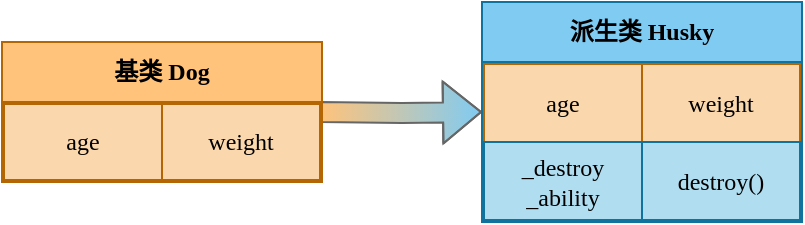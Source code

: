 <mxfile version="22.1.21" type="device">
  <diagram name="Page-1" id="wdSgTUb1SyZ1GlpzT58f">
    <mxGraphModel dx="674" dy="463" grid="1" gridSize="10" guides="1" tooltips="1" connect="1" arrows="1" fold="1" page="1" pageScale="1" pageWidth="850" pageHeight="1100" math="0" shadow="0">
      <root>
        <mxCell id="0" />
        <mxCell id="1" parent="0" />
        <mxCell id="lN2HOLTWqLaLnE7HK2G7-11" style="edgeStyle=orthogonalEdgeStyle;rounded=0;orthogonalLoop=1;jettySize=auto;html=1;shape=flexArrow;strokeColor=#666666;fillColor=#FFC37B;gradientColor=#80CBF2;gradientDirection=east;" parent="1" target="lN2HOLTWqLaLnE7HK2G7-3" edge="1">
          <mxGeometry relative="1" as="geometry">
            <mxPoint x="379" y="295" as="sourcePoint" />
            <mxPoint x="459" y="295" as="targetPoint" />
          </mxGeometry>
        </mxCell>
        <mxCell id="lN2HOLTWqLaLnE7HK2G7-1" value="&lt;font face=&quot;consolas&quot;&gt;基类 Dog&lt;/font&gt;" style="swimlane;whiteSpace=wrap;html=1;startSize=30;fillColor=#FFC37B;strokeColor=#b46504;" parent="1" vertex="1">
          <mxGeometry x="220" y="260" width="160" height="70" as="geometry">
            <mxRectangle x="220" y="260" width="90" height="30" as="alternateBounds" />
          </mxGeometry>
        </mxCell>
        <mxCell id="lN2HOLTWqLaLnE7HK2G7-2" value="&lt;font face=&quot;consolas&quot;&gt;age&lt;/font&gt;" style="rounded=0;whiteSpace=wrap;html=1;fillColor=#fad7ac;strokeColor=#b46504;" parent="lN2HOLTWqLaLnE7HK2G7-1" vertex="1">
          <mxGeometry x="1" y="31" width="79" height="38" as="geometry" />
        </mxCell>
        <mxCell id="lN2HOLTWqLaLnE7HK2G7-5" value="&lt;font face=&quot;consolas&quot;&gt;weight&lt;/font&gt;" style="rounded=0;whiteSpace=wrap;html=1;fillColor=#fad7ac;strokeColor=#b46504;" parent="lN2HOLTWqLaLnE7HK2G7-1" vertex="1">
          <mxGeometry x="80" y="31" width="79" height="38" as="geometry" />
        </mxCell>
        <mxCell id="lN2HOLTWqLaLnE7HK2G7-3" value="&lt;font face=&quot;consolas&quot;&gt;派生类 Husky&lt;/font&gt;" style="swimlane;whiteSpace=wrap;html=1;startSize=30;fillColor=#80CBF2;strokeColor=#10739e;" parent="1" vertex="1">
          <mxGeometry x="460" y="240" width="160" height="110" as="geometry">
            <mxRectangle x="460" y="240" width="120" height="30" as="alternateBounds" />
          </mxGeometry>
        </mxCell>
        <mxCell id="lN2HOLTWqLaLnE7HK2G7-7" value="&lt;font face=&quot;consolas&quot;&gt;age&lt;/font&gt;" style="rounded=0;whiteSpace=wrap;html=1;fillColor=#fad7ac;strokeColor=#b46504;" parent="lN2HOLTWqLaLnE7HK2G7-3" vertex="1">
          <mxGeometry x="1" y="31" width="79" height="39" as="geometry" />
        </mxCell>
        <mxCell id="lN2HOLTWqLaLnE7HK2G7-8" value="&lt;font face=&quot;consolas&quot;&gt;weight&lt;/font&gt;" style="rounded=0;whiteSpace=wrap;html=1;fillColor=#fad7ac;strokeColor=#b46504;" parent="lN2HOLTWqLaLnE7HK2G7-3" vertex="1">
          <mxGeometry x="80" y="31" width="79" height="39" as="geometry" />
        </mxCell>
        <mxCell id="R4i4x6FAGBDWwvCj8aKv-1" value="&lt;font face=&quot;consolas&quot;&gt;destroy()&lt;/font&gt;" style="rounded=0;whiteSpace=wrap;html=1;fillColor=#b1ddf0;strokeColor=#10739e;" parent="lN2HOLTWqLaLnE7HK2G7-3" vertex="1">
          <mxGeometry x="80" y="70" width="79" height="39" as="geometry" />
        </mxCell>
        <mxCell id="lN2HOLTWqLaLnE7HK2G7-9" value="&lt;font face=&quot;consolas&quot;&gt;_destroy&lt;br&gt;_ability&lt;br&gt;&lt;/font&gt;" style="rounded=0;whiteSpace=wrap;html=1;fillColor=#b1ddf0;strokeColor=#10739e;" parent="lN2HOLTWqLaLnE7HK2G7-3" vertex="1">
          <mxGeometry x="1" y="70" width="79" height="39" as="geometry" />
        </mxCell>
      </root>
    </mxGraphModel>
  </diagram>
</mxfile>
